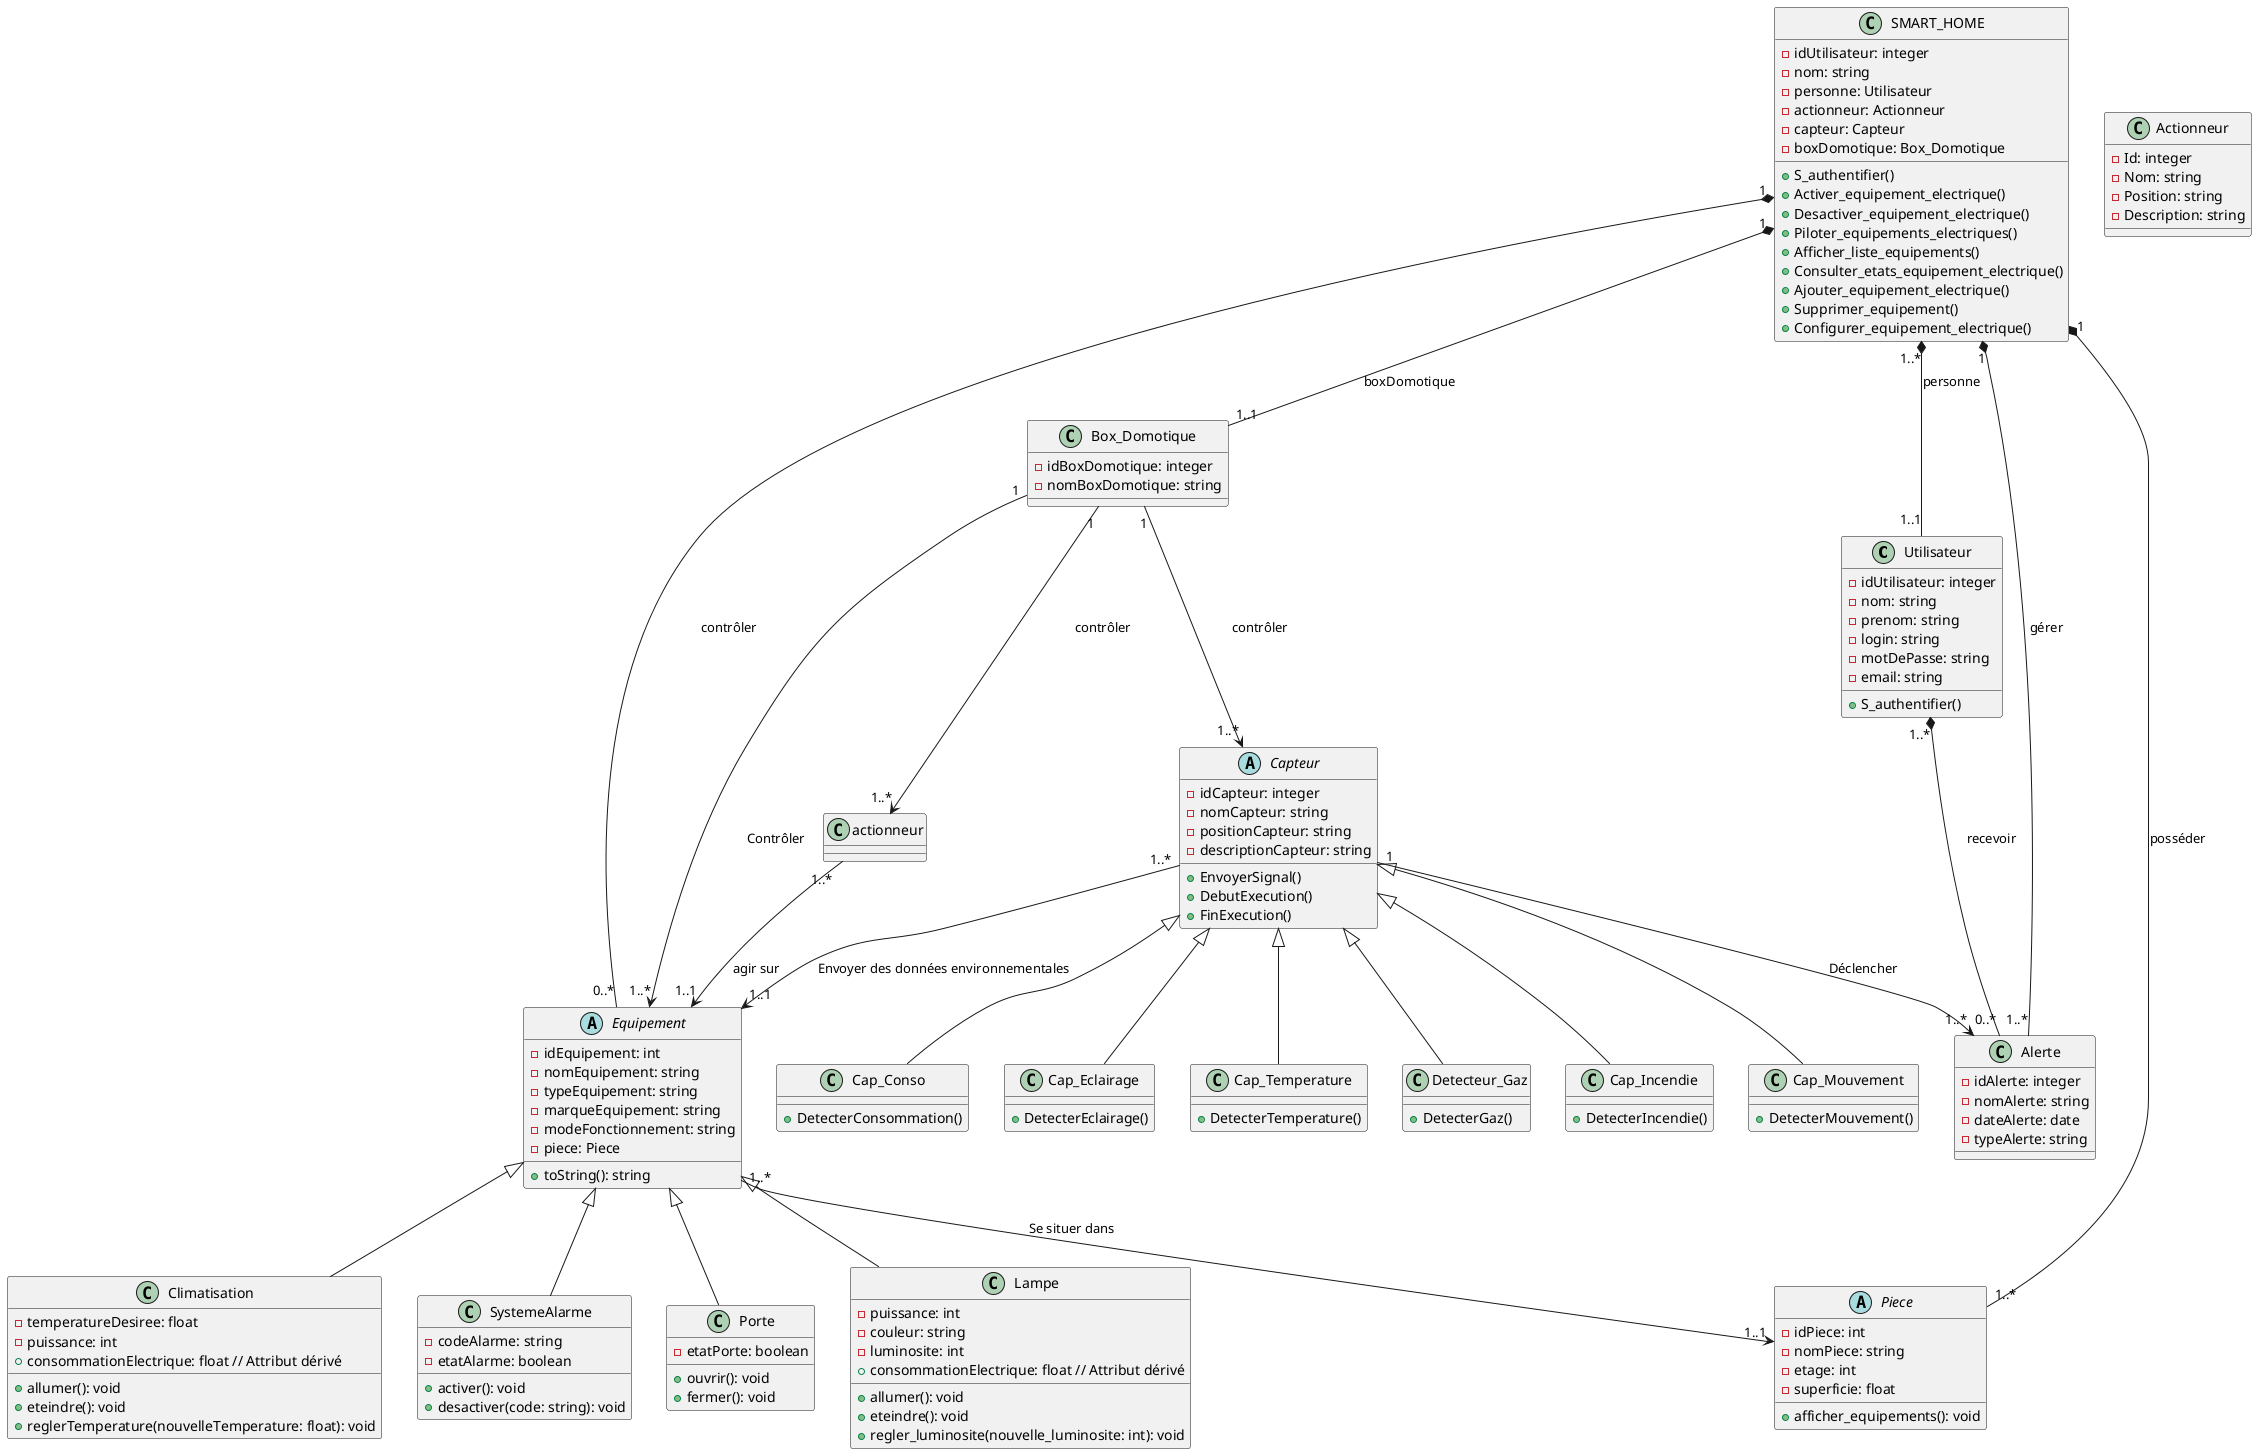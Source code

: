 @startuml DiagrammeDeClasse1

class Utilisateur {
  - idUtilisateur: integer
  - nom: string
  - prenom: string
  - login: string
  - motDePasse: string
  - email: string
  + S_authentifier()
}

class Actionneur {
  - Id: integer
  - Nom: string
  - Position: string
  - Description: string
}

abstract class Capteur {
  - idCapteur: integer
  - nomCapteur: string
  - positionCapteur: string
  - descriptionCapteur: string
  + EnvoyerSignal()
  + DebutExecution()
  + FinExecution()
}

class Cap_Conso extends Capteur {
  + DetecterConsommation()
}

class Cap_Eclairage extends Capteur {
  + DetecterEclairage()
}

class Cap_Temperature extends Capteur {
  + DetecterTemperature()
}

class Detecteur_Gaz extends Capteur {
  + DetecterGaz()
}

class Cap_Incendie extends Capteur {
  + DetecterIncendie()
}

class Cap_Mouvement extends Capteur {
  + DetecterMouvement()
}

class Box_Domotique {
  - idBoxDomotique: integer
  - nomBoxDomotique: string
}

class SMART_HOME {
  - idUtilisateur: integer
  - nom: string
  - personne: Utilisateur
  - actionneur: Actionneur
  - capteur: Capteur
  - boxDomotique: Box_Domotique
  + S_authentifier()
  + Activer_equipement_electrique()
  + Desactiver_equipement_electrique()
  + Piloter_equipements_electriques()
  + Afficher_liste_equipements()
  + Consulter_etats_equipement_electrique()
  + Ajouter_equipement_electrique()
  + Supprimer_equipement()
  + Configurer_equipement_electrique()
}

abstract class Equipement {
  - idEquipement: int
  - nomEquipement: string
  - typeEquipement: string
  - marqueEquipement: string
  - modeFonctionnement: string
  - piece: Piece
  + toString(): string
}

class Lampe extends Equipement {
  - puissance: int
  - couleur: string
  - luminosite: int
  + allumer(): void
  + eteindre(): void
  + regler_luminosite(nouvelle_luminosite: int): void
  + consommationElectrique: float // Attribut dérivé
}

class Climatisation extends Equipement {
  - temperatureDesiree: float
  - puissance: int
  + allumer(): void
  + eteindre(): void
  + reglerTemperature(nouvelleTemperature: float): void
  + consommationElectrique: float // Attribut dérivé
}

class SystemeAlarme extends Equipement {
  - codeAlarme: string
  - etatAlarme: boolean
  + activer(): void
  + desactiver(code: string): void
}

class Porte extends Equipement {
  - etatPorte: boolean
  + ouvrir(): void
  + fermer(): void
}

abstract class Piece {
  - idPiece: int
  - nomPiece: string
  - etage: int
  - superficie: float
  + afficher_equipements(): void
}

class Alerte {
  - idAlerte: integer
  - nomAlerte: string
  - dateAlerte: date
  - typeAlerte: string
}

SMART_HOME "1" *-- "1..*" Piece : posséder
SMART_HOME "1" *-- "0..*" Equipement : contrôler
SMART_HOME "1..*" *-- "1..1" Utilisateur : personne
SMART_HOME "1" *-- "1..1" Box_Domotique : boxDomotique
SMART_HOME "1" *-- "1..*" Alerte : gérer
Utilisateur "1..*" *-- "0..*" Alerte : recevoir

Box_Domotique "1" --> "1..*" Capteur : contrôler
Capteur "1" --> "1..*" Alerte : Déclencher
Box_Domotique "1" --> "1..*" actionneur : contrôler
Box_Domotique "1" --> "1..*" Equipement : Contrôler
Capteur "1..*" --> "1..1" Equipement : Envoyer des données environnementales
Equipement "1..*" --> "1..1" Piece : Se situer dans
actionneur "1..*" --> "1..1" Equipement : agir sur

@enduml
